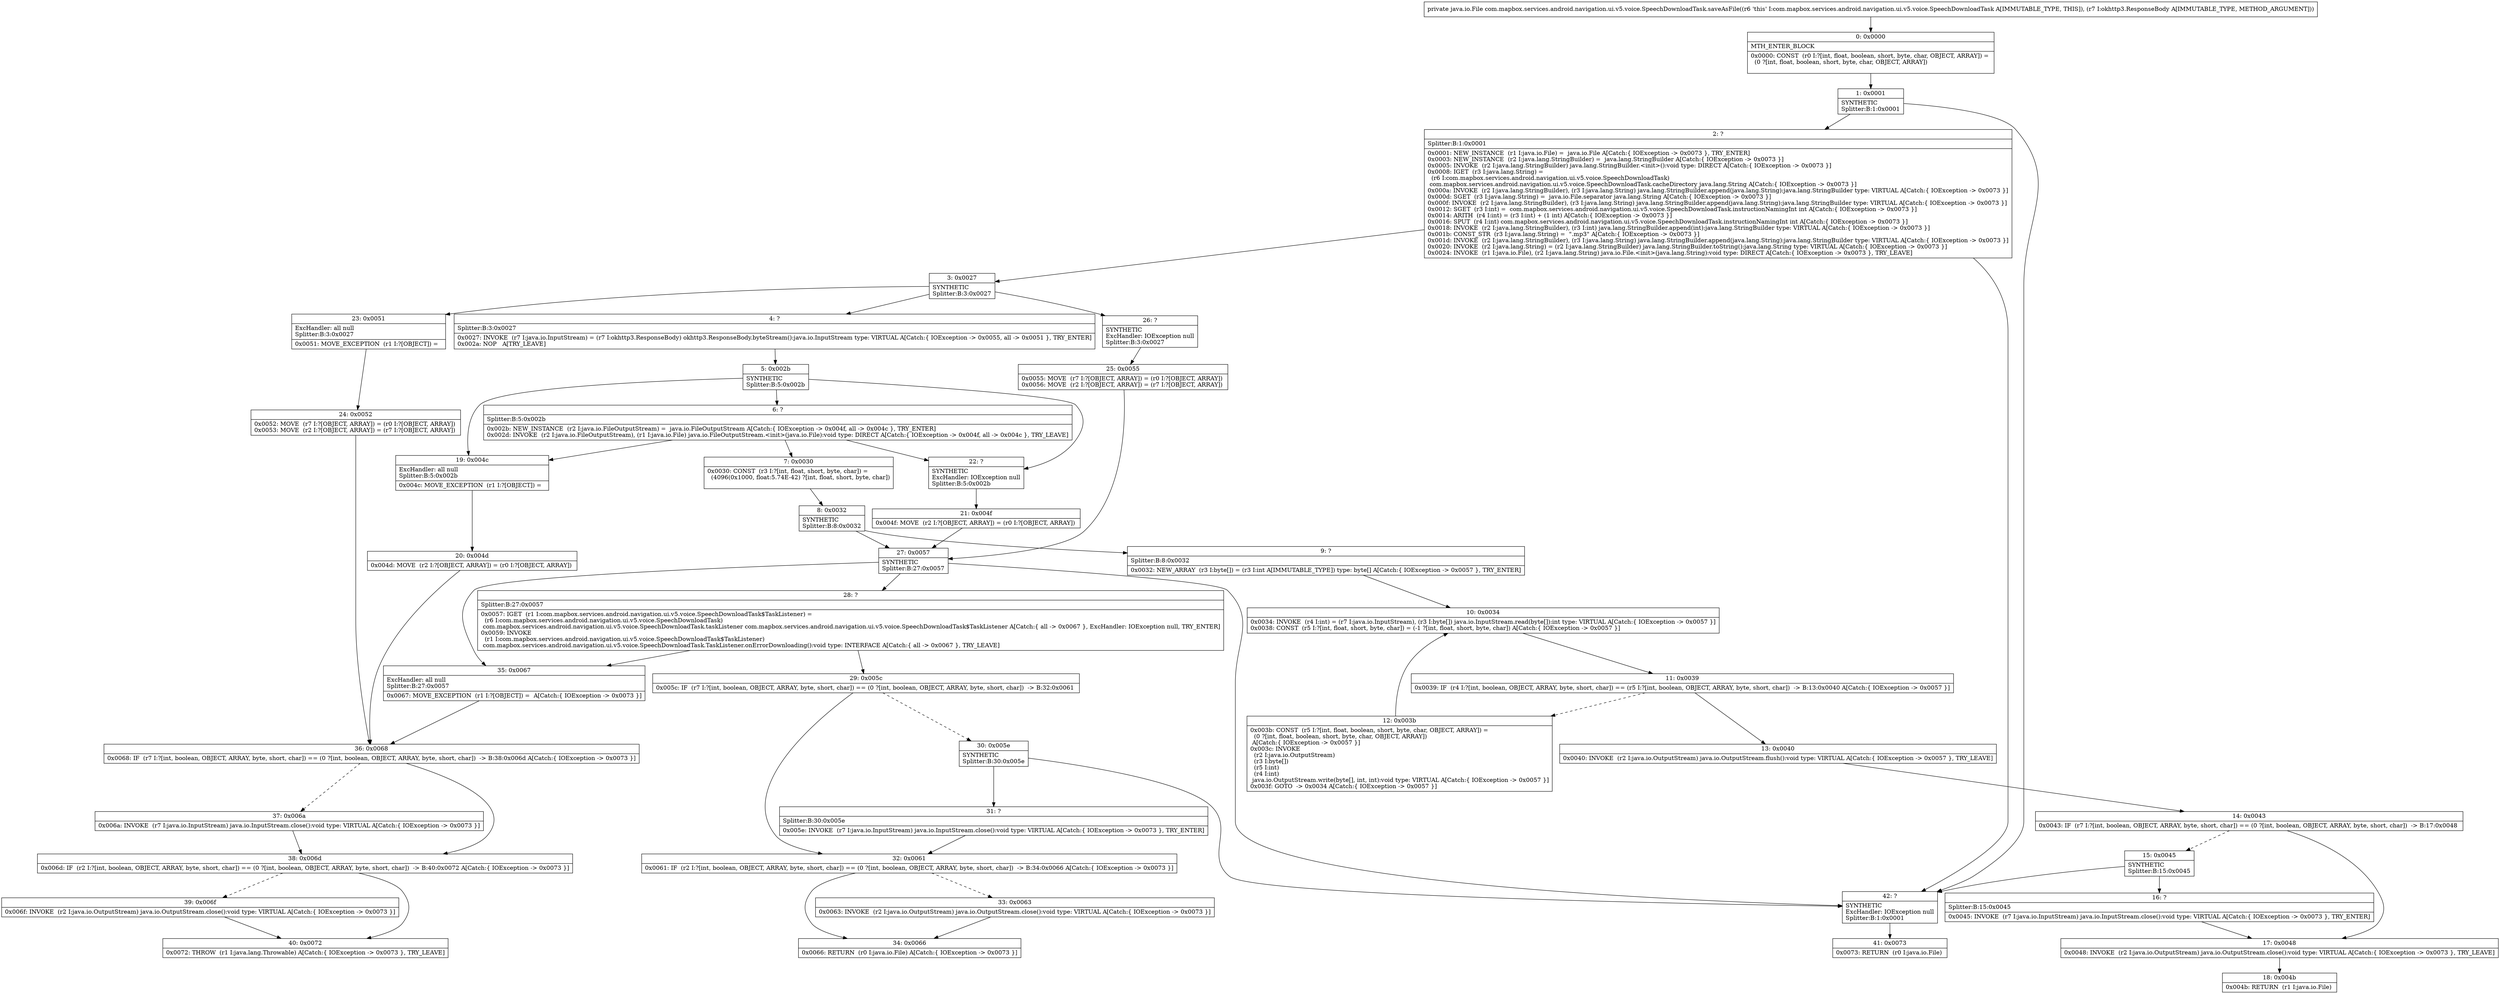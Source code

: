digraph "CFG forcom.mapbox.services.android.navigation.ui.v5.voice.SpeechDownloadTask.saveAsFile(Lokhttp3\/ResponseBody;)Ljava\/io\/File;" {
Node_0 [shape=record,label="{0\:\ 0x0000|MTH_ENTER_BLOCK\l|0x0000: CONST  (r0 I:?[int, float, boolean, short, byte, char, OBJECT, ARRAY]) = \l  (0 ?[int, float, boolean, short, byte, char, OBJECT, ARRAY])\l \l}"];
Node_1 [shape=record,label="{1\:\ 0x0001|SYNTHETIC\lSplitter:B:1:0x0001\l}"];
Node_2 [shape=record,label="{2\:\ ?|Splitter:B:1:0x0001\l|0x0001: NEW_INSTANCE  (r1 I:java.io.File) =  java.io.File A[Catch:\{ IOException \-\> 0x0073 \}, TRY_ENTER]\l0x0003: NEW_INSTANCE  (r2 I:java.lang.StringBuilder) =  java.lang.StringBuilder A[Catch:\{ IOException \-\> 0x0073 \}]\l0x0005: INVOKE  (r2 I:java.lang.StringBuilder) java.lang.StringBuilder.\<init\>():void type: DIRECT A[Catch:\{ IOException \-\> 0x0073 \}]\l0x0008: IGET  (r3 I:java.lang.String) = \l  (r6 I:com.mapbox.services.android.navigation.ui.v5.voice.SpeechDownloadTask)\l com.mapbox.services.android.navigation.ui.v5.voice.SpeechDownloadTask.cacheDirectory java.lang.String A[Catch:\{ IOException \-\> 0x0073 \}]\l0x000a: INVOKE  (r2 I:java.lang.StringBuilder), (r3 I:java.lang.String) java.lang.StringBuilder.append(java.lang.String):java.lang.StringBuilder type: VIRTUAL A[Catch:\{ IOException \-\> 0x0073 \}]\l0x000d: SGET  (r3 I:java.lang.String) =  java.io.File.separator java.lang.String A[Catch:\{ IOException \-\> 0x0073 \}]\l0x000f: INVOKE  (r2 I:java.lang.StringBuilder), (r3 I:java.lang.String) java.lang.StringBuilder.append(java.lang.String):java.lang.StringBuilder type: VIRTUAL A[Catch:\{ IOException \-\> 0x0073 \}]\l0x0012: SGET  (r3 I:int) =  com.mapbox.services.android.navigation.ui.v5.voice.SpeechDownloadTask.instructionNamingInt int A[Catch:\{ IOException \-\> 0x0073 \}]\l0x0014: ARITH  (r4 I:int) = (r3 I:int) + (1 int) A[Catch:\{ IOException \-\> 0x0073 \}]\l0x0016: SPUT  (r4 I:int) com.mapbox.services.android.navigation.ui.v5.voice.SpeechDownloadTask.instructionNamingInt int A[Catch:\{ IOException \-\> 0x0073 \}]\l0x0018: INVOKE  (r2 I:java.lang.StringBuilder), (r3 I:int) java.lang.StringBuilder.append(int):java.lang.StringBuilder type: VIRTUAL A[Catch:\{ IOException \-\> 0x0073 \}]\l0x001b: CONST_STR  (r3 I:java.lang.String) =  \".mp3\" A[Catch:\{ IOException \-\> 0x0073 \}]\l0x001d: INVOKE  (r2 I:java.lang.StringBuilder), (r3 I:java.lang.String) java.lang.StringBuilder.append(java.lang.String):java.lang.StringBuilder type: VIRTUAL A[Catch:\{ IOException \-\> 0x0073 \}]\l0x0020: INVOKE  (r2 I:java.lang.String) = (r2 I:java.lang.StringBuilder) java.lang.StringBuilder.toString():java.lang.String type: VIRTUAL A[Catch:\{ IOException \-\> 0x0073 \}]\l0x0024: INVOKE  (r1 I:java.io.File), (r2 I:java.lang.String) java.io.File.\<init\>(java.lang.String):void type: DIRECT A[Catch:\{ IOException \-\> 0x0073 \}, TRY_LEAVE]\l}"];
Node_3 [shape=record,label="{3\:\ 0x0027|SYNTHETIC\lSplitter:B:3:0x0027\l}"];
Node_4 [shape=record,label="{4\:\ ?|Splitter:B:3:0x0027\l|0x0027: INVOKE  (r7 I:java.io.InputStream) = (r7 I:okhttp3.ResponseBody) okhttp3.ResponseBody.byteStream():java.io.InputStream type: VIRTUAL A[Catch:\{ IOException \-\> 0x0055, all \-\> 0x0051 \}, TRY_ENTER]\l0x002a: NOP   A[TRY_LEAVE]\l}"];
Node_5 [shape=record,label="{5\:\ 0x002b|SYNTHETIC\lSplitter:B:5:0x002b\l}"];
Node_6 [shape=record,label="{6\:\ ?|Splitter:B:5:0x002b\l|0x002b: NEW_INSTANCE  (r2 I:java.io.FileOutputStream) =  java.io.FileOutputStream A[Catch:\{ IOException \-\> 0x004f, all \-\> 0x004c \}, TRY_ENTER]\l0x002d: INVOKE  (r2 I:java.io.FileOutputStream), (r1 I:java.io.File) java.io.FileOutputStream.\<init\>(java.io.File):void type: DIRECT A[Catch:\{ IOException \-\> 0x004f, all \-\> 0x004c \}, TRY_LEAVE]\l}"];
Node_7 [shape=record,label="{7\:\ 0x0030|0x0030: CONST  (r3 I:?[int, float, short, byte, char]) = \l  (4096(0x1000, float:5.74E\-42) ?[int, float, short, byte, char])\l \l}"];
Node_8 [shape=record,label="{8\:\ 0x0032|SYNTHETIC\lSplitter:B:8:0x0032\l}"];
Node_9 [shape=record,label="{9\:\ ?|Splitter:B:8:0x0032\l|0x0032: NEW_ARRAY  (r3 I:byte[]) = (r3 I:int A[IMMUTABLE_TYPE]) type: byte[] A[Catch:\{ IOException \-\> 0x0057 \}, TRY_ENTER]\l}"];
Node_10 [shape=record,label="{10\:\ 0x0034|0x0034: INVOKE  (r4 I:int) = (r7 I:java.io.InputStream), (r3 I:byte[]) java.io.InputStream.read(byte[]):int type: VIRTUAL A[Catch:\{ IOException \-\> 0x0057 \}]\l0x0038: CONST  (r5 I:?[int, float, short, byte, char]) = (\-1 ?[int, float, short, byte, char]) A[Catch:\{ IOException \-\> 0x0057 \}]\l}"];
Node_11 [shape=record,label="{11\:\ 0x0039|0x0039: IF  (r4 I:?[int, boolean, OBJECT, ARRAY, byte, short, char]) == (r5 I:?[int, boolean, OBJECT, ARRAY, byte, short, char])  \-\> B:13:0x0040 A[Catch:\{ IOException \-\> 0x0057 \}]\l}"];
Node_12 [shape=record,label="{12\:\ 0x003b|0x003b: CONST  (r5 I:?[int, float, boolean, short, byte, char, OBJECT, ARRAY]) = \l  (0 ?[int, float, boolean, short, byte, char, OBJECT, ARRAY])\l A[Catch:\{ IOException \-\> 0x0057 \}]\l0x003c: INVOKE  \l  (r2 I:java.io.OutputStream)\l  (r3 I:byte[])\l  (r5 I:int)\l  (r4 I:int)\l java.io.OutputStream.write(byte[], int, int):void type: VIRTUAL A[Catch:\{ IOException \-\> 0x0057 \}]\l0x003f: GOTO  \-\> 0x0034 A[Catch:\{ IOException \-\> 0x0057 \}]\l}"];
Node_13 [shape=record,label="{13\:\ 0x0040|0x0040: INVOKE  (r2 I:java.io.OutputStream) java.io.OutputStream.flush():void type: VIRTUAL A[Catch:\{ IOException \-\> 0x0057 \}, TRY_LEAVE]\l}"];
Node_14 [shape=record,label="{14\:\ 0x0043|0x0043: IF  (r7 I:?[int, boolean, OBJECT, ARRAY, byte, short, char]) == (0 ?[int, boolean, OBJECT, ARRAY, byte, short, char])  \-\> B:17:0x0048 \l}"];
Node_15 [shape=record,label="{15\:\ 0x0045|SYNTHETIC\lSplitter:B:15:0x0045\l}"];
Node_16 [shape=record,label="{16\:\ ?|Splitter:B:15:0x0045\l|0x0045: INVOKE  (r7 I:java.io.InputStream) java.io.InputStream.close():void type: VIRTUAL A[Catch:\{ IOException \-\> 0x0073 \}, TRY_ENTER]\l}"];
Node_17 [shape=record,label="{17\:\ 0x0048|0x0048: INVOKE  (r2 I:java.io.OutputStream) java.io.OutputStream.close():void type: VIRTUAL A[Catch:\{ IOException \-\> 0x0073 \}, TRY_LEAVE]\l}"];
Node_18 [shape=record,label="{18\:\ 0x004b|0x004b: RETURN  (r1 I:java.io.File) \l}"];
Node_19 [shape=record,label="{19\:\ 0x004c|ExcHandler: all null\lSplitter:B:5:0x002b\l|0x004c: MOVE_EXCEPTION  (r1 I:?[OBJECT]) =  \l}"];
Node_20 [shape=record,label="{20\:\ 0x004d|0x004d: MOVE  (r2 I:?[OBJECT, ARRAY]) = (r0 I:?[OBJECT, ARRAY]) \l}"];
Node_21 [shape=record,label="{21\:\ 0x004f|0x004f: MOVE  (r2 I:?[OBJECT, ARRAY]) = (r0 I:?[OBJECT, ARRAY]) \l}"];
Node_22 [shape=record,label="{22\:\ ?|SYNTHETIC\lExcHandler: IOException null\lSplitter:B:5:0x002b\l}"];
Node_23 [shape=record,label="{23\:\ 0x0051|ExcHandler: all null\lSplitter:B:3:0x0027\l|0x0051: MOVE_EXCEPTION  (r1 I:?[OBJECT]) =  \l}"];
Node_24 [shape=record,label="{24\:\ 0x0052|0x0052: MOVE  (r7 I:?[OBJECT, ARRAY]) = (r0 I:?[OBJECT, ARRAY]) \l0x0053: MOVE  (r2 I:?[OBJECT, ARRAY]) = (r7 I:?[OBJECT, ARRAY]) \l}"];
Node_25 [shape=record,label="{25\:\ 0x0055|0x0055: MOVE  (r7 I:?[OBJECT, ARRAY]) = (r0 I:?[OBJECT, ARRAY]) \l0x0056: MOVE  (r2 I:?[OBJECT, ARRAY]) = (r7 I:?[OBJECT, ARRAY]) \l}"];
Node_26 [shape=record,label="{26\:\ ?|SYNTHETIC\lExcHandler: IOException null\lSplitter:B:3:0x0027\l}"];
Node_27 [shape=record,label="{27\:\ 0x0057|SYNTHETIC\lSplitter:B:27:0x0057\l}"];
Node_28 [shape=record,label="{28\:\ ?|Splitter:B:27:0x0057\l|0x0057: IGET  (r1 I:com.mapbox.services.android.navigation.ui.v5.voice.SpeechDownloadTask$TaskListener) = \l  (r6 I:com.mapbox.services.android.navigation.ui.v5.voice.SpeechDownloadTask)\l com.mapbox.services.android.navigation.ui.v5.voice.SpeechDownloadTask.taskListener com.mapbox.services.android.navigation.ui.v5.voice.SpeechDownloadTask$TaskListener A[Catch:\{ all \-\> 0x0067 \}, ExcHandler: IOException null, TRY_ENTER]\l0x0059: INVOKE  \l  (r1 I:com.mapbox.services.android.navigation.ui.v5.voice.SpeechDownloadTask$TaskListener)\l com.mapbox.services.android.navigation.ui.v5.voice.SpeechDownloadTask.TaskListener.onErrorDownloading():void type: INTERFACE A[Catch:\{ all \-\> 0x0067 \}, TRY_LEAVE]\l}"];
Node_29 [shape=record,label="{29\:\ 0x005c|0x005c: IF  (r7 I:?[int, boolean, OBJECT, ARRAY, byte, short, char]) == (0 ?[int, boolean, OBJECT, ARRAY, byte, short, char])  \-\> B:32:0x0061 \l}"];
Node_30 [shape=record,label="{30\:\ 0x005e|SYNTHETIC\lSplitter:B:30:0x005e\l}"];
Node_31 [shape=record,label="{31\:\ ?|Splitter:B:30:0x005e\l|0x005e: INVOKE  (r7 I:java.io.InputStream) java.io.InputStream.close():void type: VIRTUAL A[Catch:\{ IOException \-\> 0x0073 \}, TRY_ENTER]\l}"];
Node_32 [shape=record,label="{32\:\ 0x0061|0x0061: IF  (r2 I:?[int, boolean, OBJECT, ARRAY, byte, short, char]) == (0 ?[int, boolean, OBJECT, ARRAY, byte, short, char])  \-\> B:34:0x0066 A[Catch:\{ IOException \-\> 0x0073 \}]\l}"];
Node_33 [shape=record,label="{33\:\ 0x0063|0x0063: INVOKE  (r2 I:java.io.OutputStream) java.io.OutputStream.close():void type: VIRTUAL A[Catch:\{ IOException \-\> 0x0073 \}]\l}"];
Node_34 [shape=record,label="{34\:\ 0x0066|0x0066: RETURN  (r0 I:java.io.File) A[Catch:\{ IOException \-\> 0x0073 \}]\l}"];
Node_35 [shape=record,label="{35\:\ 0x0067|ExcHandler: all null\lSplitter:B:27:0x0057\l|0x0067: MOVE_EXCEPTION  (r1 I:?[OBJECT]) =  A[Catch:\{ IOException \-\> 0x0073 \}]\l}"];
Node_36 [shape=record,label="{36\:\ 0x0068|0x0068: IF  (r7 I:?[int, boolean, OBJECT, ARRAY, byte, short, char]) == (0 ?[int, boolean, OBJECT, ARRAY, byte, short, char])  \-\> B:38:0x006d A[Catch:\{ IOException \-\> 0x0073 \}]\l}"];
Node_37 [shape=record,label="{37\:\ 0x006a|0x006a: INVOKE  (r7 I:java.io.InputStream) java.io.InputStream.close():void type: VIRTUAL A[Catch:\{ IOException \-\> 0x0073 \}]\l}"];
Node_38 [shape=record,label="{38\:\ 0x006d|0x006d: IF  (r2 I:?[int, boolean, OBJECT, ARRAY, byte, short, char]) == (0 ?[int, boolean, OBJECT, ARRAY, byte, short, char])  \-\> B:40:0x0072 A[Catch:\{ IOException \-\> 0x0073 \}]\l}"];
Node_39 [shape=record,label="{39\:\ 0x006f|0x006f: INVOKE  (r2 I:java.io.OutputStream) java.io.OutputStream.close():void type: VIRTUAL A[Catch:\{ IOException \-\> 0x0073 \}]\l}"];
Node_40 [shape=record,label="{40\:\ 0x0072|0x0072: THROW  (r1 I:java.lang.Throwable) A[Catch:\{ IOException \-\> 0x0073 \}, TRY_LEAVE]\l}"];
Node_41 [shape=record,label="{41\:\ 0x0073|0x0073: RETURN  (r0 I:java.io.File) \l}"];
Node_42 [shape=record,label="{42\:\ ?|SYNTHETIC\lExcHandler: IOException null\lSplitter:B:1:0x0001\l}"];
MethodNode[shape=record,label="{private java.io.File com.mapbox.services.android.navigation.ui.v5.voice.SpeechDownloadTask.saveAsFile((r6 'this' I:com.mapbox.services.android.navigation.ui.v5.voice.SpeechDownloadTask A[IMMUTABLE_TYPE, THIS]), (r7 I:okhttp3.ResponseBody A[IMMUTABLE_TYPE, METHOD_ARGUMENT])) }"];
MethodNode -> Node_0;
Node_0 -> Node_1;
Node_1 -> Node_2;
Node_1 -> Node_42;
Node_2 -> Node_3;
Node_2 -> Node_42;
Node_3 -> Node_4;
Node_3 -> Node_26;
Node_3 -> Node_23;
Node_4 -> Node_5;
Node_5 -> Node_6;
Node_5 -> Node_22;
Node_5 -> Node_19;
Node_6 -> Node_7;
Node_6 -> Node_22;
Node_6 -> Node_19;
Node_7 -> Node_8;
Node_8 -> Node_9;
Node_8 -> Node_27;
Node_9 -> Node_10;
Node_10 -> Node_11;
Node_11 -> Node_12[style=dashed];
Node_11 -> Node_13;
Node_12 -> Node_10;
Node_13 -> Node_14;
Node_14 -> Node_15[style=dashed];
Node_14 -> Node_17;
Node_15 -> Node_16;
Node_15 -> Node_42;
Node_16 -> Node_17;
Node_17 -> Node_18;
Node_19 -> Node_20;
Node_20 -> Node_36;
Node_21 -> Node_27;
Node_22 -> Node_21;
Node_23 -> Node_24;
Node_24 -> Node_36;
Node_25 -> Node_27;
Node_26 -> Node_25;
Node_27 -> Node_28;
Node_27 -> Node_35;
Node_27 -> Node_42;
Node_28 -> Node_29;
Node_28 -> Node_35;
Node_29 -> Node_30[style=dashed];
Node_29 -> Node_32;
Node_30 -> Node_31;
Node_30 -> Node_42;
Node_31 -> Node_32;
Node_32 -> Node_33[style=dashed];
Node_32 -> Node_34;
Node_33 -> Node_34;
Node_35 -> Node_36;
Node_36 -> Node_37[style=dashed];
Node_36 -> Node_38;
Node_37 -> Node_38;
Node_38 -> Node_39[style=dashed];
Node_38 -> Node_40;
Node_39 -> Node_40;
Node_42 -> Node_41;
}

